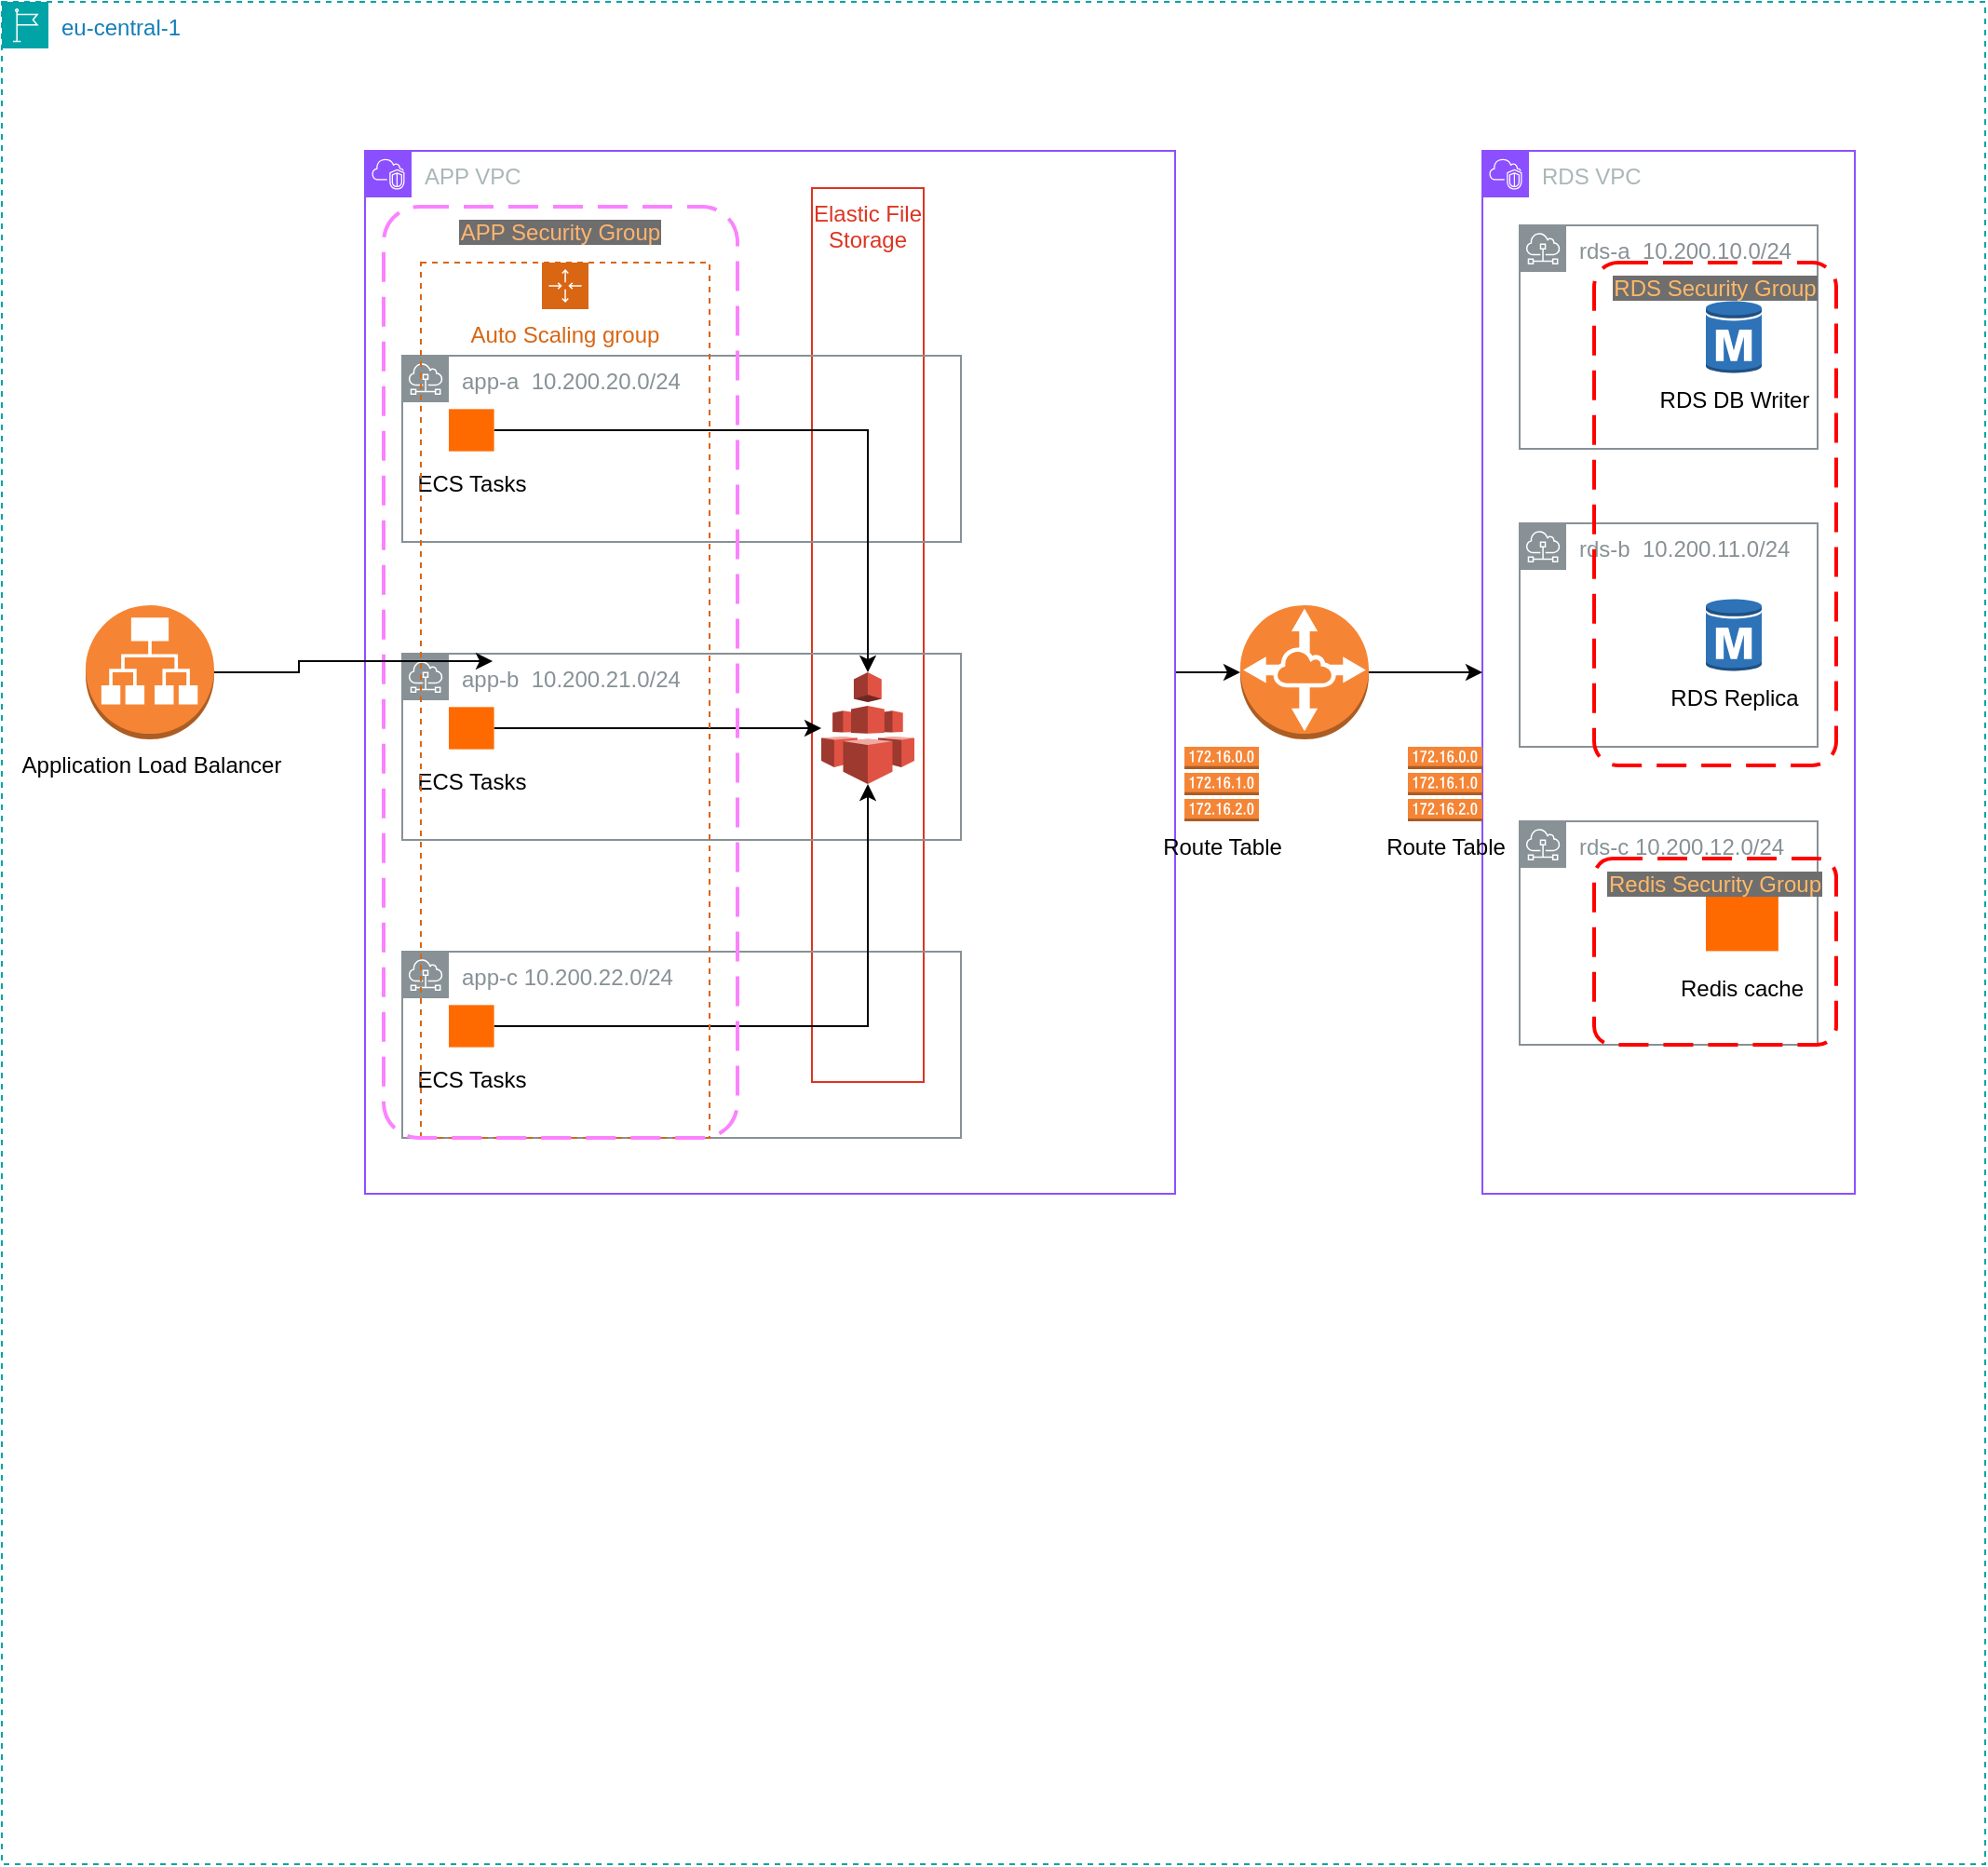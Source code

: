 <mxfile version="25.0.2">
  <diagram name="Page-1" id="fLFD-geei8xFGMf8-HyF">
    <mxGraphModel dx="2074" dy="1214" grid="1" gridSize="10" guides="1" tooltips="1" connect="1" arrows="1" fold="1" page="1" pageScale="1" pageWidth="850" pageHeight="1100" math="0" shadow="0">
      <root>
        <mxCell id="0" />
        <mxCell id="1" parent="0" />
        <mxCell id="4HJ_1CUAeN2-ULVP7Vei-1" value="eu-central-1" style="points=[[0,0],[0.25,0],[0.5,0],[0.75,0],[1,0],[1,0.25],[1,0.5],[1,0.75],[1,1],[0.75,1],[0.5,1],[0.25,1],[0,1],[0,0.75],[0,0.5],[0,0.25]];outlineConnect=0;gradientColor=none;html=1;whiteSpace=wrap;fontSize=12;fontStyle=0;container=1;pointerEvents=0;collapsible=0;recursiveResize=0;shape=mxgraph.aws4.group;grIcon=mxgraph.aws4.group_region;strokeColor=#00A4A6;fillColor=none;verticalAlign=top;align=left;spacingLeft=30;fontColor=#147EBA;dashed=1;" parent="1" vertex="1">
          <mxGeometry x="45" y="40" width="1065" height="1000" as="geometry" />
        </mxCell>
        <mxCell id="4HJ_1CUAeN2-ULVP7Vei-29" style="edgeStyle=orthogonalEdgeStyle;rounded=0;orthogonalLoop=1;jettySize=auto;html=1;" parent="4HJ_1CUAeN2-ULVP7Vei-1" source="4HJ_1CUAeN2-ULVP7Vei-2" target="4HJ_1CUAeN2-ULVP7Vei-28" edge="1">
          <mxGeometry relative="1" as="geometry" />
        </mxCell>
        <mxCell id="4HJ_1CUAeN2-ULVP7Vei-2" value="APP VPC" style="points=[[0,0],[0.25,0],[0.5,0],[0.75,0],[1,0],[1,0.25],[1,0.5],[1,0.75],[1,1],[0.75,1],[0.5,1],[0.25,1],[0,1],[0,0.75],[0,0.5],[0,0.25]];outlineConnect=0;gradientColor=none;html=1;whiteSpace=wrap;fontSize=12;fontStyle=0;container=1;pointerEvents=0;collapsible=0;recursiveResize=0;shape=mxgraph.aws4.group;grIcon=mxgraph.aws4.group_vpc2;strokeColor=#8C4FFF;fillColor=none;verticalAlign=top;align=left;spacingLeft=30;fontColor=#AAB7B8;dashed=0;" parent="4HJ_1CUAeN2-ULVP7Vei-1" vertex="1">
          <mxGeometry x="195" y="80" width="435" height="560" as="geometry" />
        </mxCell>
        <mxCell id="4HJ_1CUAeN2-ULVP7Vei-18" value="Elastic File Storage" style="fillColor=none;strokeColor=#DD3522;verticalAlign=top;fontStyle=0;fontColor=#DD3522;whiteSpace=wrap;html=1;" parent="4HJ_1CUAeN2-ULVP7Vei-2" vertex="1">
          <mxGeometry x="240" y="20" width="60" height="480" as="geometry" />
        </mxCell>
        <mxCell id="4HJ_1CUAeN2-ULVP7Vei-9" value="app-a&amp;nbsp;&amp;nbsp;10.200.20.0/24" style="sketch=0;outlineConnect=0;gradientColor=none;html=1;whiteSpace=wrap;fontSize=12;fontStyle=0;shape=mxgraph.aws4.group;grIcon=mxgraph.aws4.group_subnet;strokeColor=#879196;fillColor=none;verticalAlign=top;align=left;spacingLeft=30;fontColor=#879196;dashed=0;" parent="4HJ_1CUAeN2-ULVP7Vei-2" vertex="1">
          <mxGeometry x="20" y="110" width="300" height="100" as="geometry" />
        </mxCell>
        <mxCell id="4HJ_1CUAeN2-ULVP7Vei-8" value="app-b&amp;nbsp;&amp;nbsp;10.200.21.0/24" style="sketch=0;outlineConnect=0;gradientColor=none;html=1;whiteSpace=wrap;fontSize=12;fontStyle=0;shape=mxgraph.aws4.group;grIcon=mxgraph.aws4.group_subnet;strokeColor=#879196;fillColor=none;verticalAlign=top;align=left;spacingLeft=30;fontColor=#879196;dashed=0;" parent="4HJ_1CUAeN2-ULVP7Vei-2" vertex="1">
          <mxGeometry x="20" y="270" width="300" height="100" as="geometry" />
        </mxCell>
        <mxCell id="4HJ_1CUAeN2-ULVP7Vei-7" value="app-c&amp;nbsp;10.200.22.0/24" style="sketch=0;outlineConnect=0;gradientColor=none;html=1;whiteSpace=wrap;fontSize=12;fontStyle=0;shape=mxgraph.aws4.group;grIcon=mxgraph.aws4.group_subnet;strokeColor=#879196;fillColor=none;verticalAlign=top;align=left;spacingLeft=30;fontColor=#879196;dashed=0;" parent="4HJ_1CUAeN2-ULVP7Vei-2" vertex="1">
          <mxGeometry x="20" y="430" width="300" height="100" as="geometry" />
        </mxCell>
        <mxCell id="4HJ_1CUAeN2-ULVP7Vei-17" value="" style="outlineConnect=0;dashed=0;verticalLabelPosition=bottom;verticalAlign=top;align=center;html=1;shape=mxgraph.aws3.efs;fillColor=#E05243;gradientColor=none;" parent="4HJ_1CUAeN2-ULVP7Vei-2" vertex="1">
          <mxGeometry x="245" y="280" width="50" height="60" as="geometry" />
        </mxCell>
        <mxCell id="4HJ_1CUAeN2-ULVP7Vei-23" style="edgeStyle=orthogonalEdgeStyle;rounded=0;orthogonalLoop=1;jettySize=auto;html=1;" parent="4HJ_1CUAeN2-ULVP7Vei-2" source="4HJ_1CUAeN2-ULVP7Vei-19" target="4HJ_1CUAeN2-ULVP7Vei-17" edge="1">
          <mxGeometry relative="1" as="geometry" />
        </mxCell>
        <mxCell id="4HJ_1CUAeN2-ULVP7Vei-19" value="&lt;div&gt;&lt;br&gt;&lt;/div&gt;&lt;div&gt;&lt;br&gt;&lt;/div&gt;&lt;div&gt;&lt;br&gt;&lt;/div&gt;&lt;div&gt;&lt;br&gt;&lt;/div&gt;&lt;div&gt;ECS Tasks&lt;/div&gt;" style="points=[];aspect=fixed;html=1;align=center;shadow=0;dashed=0;fillColor=#FF6A00;strokeColor=none;shape=mxgraph.alibaba_cloud.ecs_elastic_compute_service;" parent="4HJ_1CUAeN2-ULVP7Vei-2" vertex="1">
          <mxGeometry x="45" y="138.67" width="24.3" height="22.65" as="geometry" />
        </mxCell>
        <mxCell id="4HJ_1CUAeN2-ULVP7Vei-22" style="edgeStyle=orthogonalEdgeStyle;rounded=0;orthogonalLoop=1;jettySize=auto;html=1;" parent="4HJ_1CUAeN2-ULVP7Vei-2" source="4HJ_1CUAeN2-ULVP7Vei-20" target="4HJ_1CUAeN2-ULVP7Vei-17" edge="1">
          <mxGeometry relative="1" as="geometry" />
        </mxCell>
        <mxCell id="4HJ_1CUAeN2-ULVP7Vei-20" value="&lt;div&gt;&lt;br&gt;&lt;/div&gt;&lt;div&gt;&lt;br&gt;&lt;/div&gt;&lt;div&gt;&lt;br&gt;&lt;/div&gt;&lt;div&gt;&lt;br&gt;&lt;/div&gt;&lt;div&gt;ECS Tasks&lt;/div&gt;" style="points=[];aspect=fixed;html=1;align=center;shadow=0;dashed=0;fillColor=#FF6A00;strokeColor=none;shape=mxgraph.alibaba_cloud.ecs_elastic_compute_service;" parent="4HJ_1CUAeN2-ULVP7Vei-2" vertex="1">
          <mxGeometry x="45" y="298.67" width="24.3" height="22.65" as="geometry" />
        </mxCell>
        <mxCell id="4HJ_1CUAeN2-ULVP7Vei-24" style="edgeStyle=orthogonalEdgeStyle;rounded=0;orthogonalLoop=1;jettySize=auto;html=1;" parent="4HJ_1CUAeN2-ULVP7Vei-2" source="4HJ_1CUAeN2-ULVP7Vei-21" target="4HJ_1CUAeN2-ULVP7Vei-17" edge="1">
          <mxGeometry relative="1" as="geometry" />
        </mxCell>
        <mxCell id="4HJ_1CUAeN2-ULVP7Vei-21" value="&lt;div&gt;&lt;br&gt;&lt;/div&gt;&lt;div&gt;&lt;br&gt;&lt;/div&gt;&lt;div&gt;&lt;br&gt;&lt;/div&gt;&lt;div&gt;&lt;br&gt;&lt;/div&gt;&lt;div&gt;ECS Tasks&lt;/div&gt;" style="points=[];aspect=fixed;html=1;align=center;shadow=0;dashed=0;fillColor=#FF6A00;strokeColor=none;shape=mxgraph.alibaba_cloud.ecs_elastic_compute_service;" parent="4HJ_1CUAeN2-ULVP7Vei-2" vertex="1">
          <mxGeometry x="45" y="458.67" width="24.3" height="22.65" as="geometry" />
        </mxCell>
        <mxCell id="4HJ_1CUAeN2-ULVP7Vei-36" value="Auto Scaling group" style="points=[[0,0],[0.25,0],[0.5,0],[0.75,0],[1,0],[1,0.25],[1,0.5],[1,0.75],[1,1],[0.75,1],[0.5,1],[0.25,1],[0,1],[0,0.75],[0,0.5],[0,0.25]];outlineConnect=0;gradientColor=none;html=1;whiteSpace=wrap;fontSize=12;fontStyle=0;container=1;pointerEvents=0;collapsible=0;recursiveResize=0;shape=mxgraph.aws4.groupCenter;grIcon=mxgraph.aws4.group_auto_scaling_group;grStroke=1;strokeColor=#D86613;fillColor=none;verticalAlign=top;align=center;fontColor=#D86613;dashed=1;spacingTop=25;" parent="4HJ_1CUAeN2-ULVP7Vei-2" vertex="1">
          <mxGeometry x="30" y="60" width="155" height="470" as="geometry" />
        </mxCell>
        <mxCell id="4HJ_1CUAeN2-ULVP7Vei-25" value="APP Security Group" style="rounded=1;arcSize=10;dashed=1;strokeColor=#FB82FF;fillColor=none;gradientColor=none;dashPattern=8 4;strokeWidth=2;verticalAlign=top;fontColor=#FFB570;labelBackgroundColor=#6E6E6E;" parent="4HJ_1CUAeN2-ULVP7Vei-2" vertex="1">
          <mxGeometry x="10" y="30" width="190" height="500" as="geometry" />
        </mxCell>
        <mxCell id="4HJ_1CUAeN2-ULVP7Vei-11" value="RDS VPC" style="points=[[0,0],[0.25,0],[0.5,0],[0.75,0],[1,0],[1,0.25],[1,0.5],[1,0.75],[1,1],[0.75,1],[0.5,1],[0.25,1],[0,1],[0,0.75],[0,0.5],[0,0.25]];outlineConnect=0;gradientColor=none;html=1;whiteSpace=wrap;fontSize=12;fontStyle=0;container=1;pointerEvents=0;collapsible=0;recursiveResize=0;shape=mxgraph.aws4.group;grIcon=mxgraph.aws4.group_vpc2;strokeColor=#8C4FFF;fillColor=none;verticalAlign=top;align=left;spacingLeft=30;fontColor=#AAB7B8;dashed=0;" parent="4HJ_1CUAeN2-ULVP7Vei-1" vertex="1">
          <mxGeometry x="795" y="80" width="200" height="560" as="geometry" />
        </mxCell>
        <mxCell id="4HJ_1CUAeN2-ULVP7Vei-12" value="rds-a&amp;nbsp;&amp;nbsp;10.200.10.0/24" style="sketch=0;outlineConnect=0;gradientColor=none;html=1;whiteSpace=wrap;fontSize=12;fontStyle=0;shape=mxgraph.aws4.group;grIcon=mxgraph.aws4.group_subnet;strokeColor=#879196;fillColor=none;verticalAlign=top;align=left;spacingLeft=30;fontColor=#879196;dashed=0;" parent="4HJ_1CUAeN2-ULVP7Vei-11" vertex="1">
          <mxGeometry x="20" y="40" width="160" height="120" as="geometry" />
        </mxCell>
        <mxCell id="4HJ_1CUAeN2-ULVP7Vei-13" value="rds-b&amp;nbsp;&amp;nbsp;10.200.11.0/24" style="sketch=0;outlineConnect=0;gradientColor=none;html=1;whiteSpace=wrap;fontSize=12;fontStyle=0;shape=mxgraph.aws4.group;grIcon=mxgraph.aws4.group_subnet;strokeColor=#879196;fillColor=none;verticalAlign=top;align=left;spacingLeft=30;fontColor=#879196;dashed=0;" parent="4HJ_1CUAeN2-ULVP7Vei-11" vertex="1">
          <mxGeometry x="20" y="200" width="160" height="120" as="geometry" />
        </mxCell>
        <mxCell id="4HJ_1CUAeN2-ULVP7Vei-14" value="rds-c&amp;nbsp;10.200.12.0/24" style="sketch=0;outlineConnect=0;gradientColor=none;html=1;whiteSpace=wrap;fontSize=12;fontStyle=0;shape=mxgraph.aws4.group;grIcon=mxgraph.aws4.group_subnet;strokeColor=#879196;fillColor=none;verticalAlign=top;align=left;spacingLeft=30;fontColor=#879196;dashed=0;" parent="4HJ_1CUAeN2-ULVP7Vei-11" vertex="1">
          <mxGeometry x="20" y="360" width="160" height="120" as="geometry" />
        </mxCell>
        <mxCell id="4HJ_1CUAeN2-ULVP7Vei-15" value="RDS DB Writer" style="outlineConnect=0;dashed=0;verticalLabelPosition=bottom;verticalAlign=top;align=center;html=1;shape=mxgraph.aws3.rds_db_instance;fillColor=#2E73B8;gradientColor=none;" parent="4HJ_1CUAeN2-ULVP7Vei-11" vertex="1">
          <mxGeometry x="120" y="80" width="30" height="40" as="geometry" />
        </mxCell>
        <mxCell id="4HJ_1CUAeN2-ULVP7Vei-16" value="RDS Replica" style="outlineConnect=0;dashed=0;verticalLabelPosition=bottom;verticalAlign=top;align=center;html=1;shape=mxgraph.aws3.rds_db_instance;fillColor=#2E73B8;gradientColor=none;" parent="4HJ_1CUAeN2-ULVP7Vei-11" vertex="1">
          <mxGeometry x="120" y="240" width="30" height="40" as="geometry" />
        </mxCell>
        <mxCell id="4HJ_1CUAeN2-ULVP7Vei-27" value="RDS Security Group" style="rounded=1;arcSize=10;dashed=1;strokeColor=#ff0000;fillColor=none;gradientColor=none;dashPattern=8 4;strokeWidth=2;verticalAlign=top;fontColor=#FFB969;labelBackgroundColor=#6E6E6E;" parent="4HJ_1CUAeN2-ULVP7Vei-11" vertex="1">
          <mxGeometry x="60" y="60" width="130" height="270" as="geometry" />
        </mxCell>
        <mxCell id="baAT_ktDrLNEHmpY2uOX-1" value="&lt;div&gt;&lt;br&gt;&lt;/div&gt;&lt;div&gt;&lt;br&gt;&lt;/div&gt;&lt;div&gt;&lt;br&gt;&lt;/div&gt;&lt;div&gt;&lt;br&gt;&lt;/div&gt;&lt;div&gt;&lt;br&gt;&lt;/div&gt;&lt;div&gt;Redis cache&lt;/div&gt;" style="points=[];aspect=fixed;html=1;align=center;shadow=0;dashed=0;fillColor=#FF6A00;strokeColor=none;shape=mxgraph.alibaba_cloud.redis_kvstore;" vertex="1" parent="4HJ_1CUAeN2-ULVP7Vei-11">
          <mxGeometry x="120" y="399" width="38.93" height="30.7" as="geometry" />
        </mxCell>
        <mxCell id="baAT_ktDrLNEHmpY2uOX-2" value="Redis Security Group" style="rounded=1;arcSize=10;dashed=1;strokeColor=#ff0000;fillColor=none;gradientColor=none;dashPattern=8 4;strokeWidth=2;verticalAlign=top;fontColor=#FFB969;labelBackgroundColor=#6E6E6E;" vertex="1" parent="4HJ_1CUAeN2-ULVP7Vei-11">
          <mxGeometry x="60" y="380" width="130" height="100" as="geometry" />
        </mxCell>
        <mxCell id="4HJ_1CUAeN2-ULVP7Vei-30" style="edgeStyle=orthogonalEdgeStyle;rounded=0;orthogonalLoop=1;jettySize=auto;html=1;entryX=0;entryY=0.5;entryDx=0;entryDy=0;" parent="4HJ_1CUAeN2-ULVP7Vei-1" source="4HJ_1CUAeN2-ULVP7Vei-28" target="4HJ_1CUAeN2-ULVP7Vei-11" edge="1">
          <mxGeometry relative="1" as="geometry" />
        </mxCell>
        <mxCell id="4HJ_1CUAeN2-ULVP7Vei-28" value="" style="outlineConnect=0;dashed=0;verticalLabelPosition=bottom;verticalAlign=top;align=center;html=1;shape=mxgraph.aws3.vpc_peering;fillColor=#F58534;gradientColor=none;" parent="4HJ_1CUAeN2-ULVP7Vei-1" vertex="1">
          <mxGeometry x="665" y="324" width="69" height="72" as="geometry" />
        </mxCell>
        <mxCell id="4HJ_1CUAeN2-ULVP7Vei-32" value="Route Table" style="outlineConnect=0;dashed=0;verticalLabelPosition=bottom;verticalAlign=top;align=center;html=1;shape=mxgraph.aws3.route_table;fillColor=#F58536;gradientColor=none;" parent="4HJ_1CUAeN2-ULVP7Vei-1" vertex="1">
          <mxGeometry x="755" y="400" width="40" height="40" as="geometry" />
        </mxCell>
        <mxCell id="4HJ_1CUAeN2-ULVP7Vei-31" value="Route Table" style="outlineConnect=0;dashed=0;verticalLabelPosition=bottom;verticalAlign=top;align=center;html=1;shape=mxgraph.aws3.route_table;fillColor=#F58536;gradientColor=none;" parent="4HJ_1CUAeN2-ULVP7Vei-1" vertex="1">
          <mxGeometry x="635" y="400" width="40" height="40" as="geometry" />
        </mxCell>
        <mxCell id="4HJ_1CUAeN2-ULVP7Vei-33" value="Application Load Balancer" style="outlineConnect=0;dashed=0;verticalLabelPosition=bottom;verticalAlign=top;align=center;html=1;shape=mxgraph.aws3.application_load_balancer;fillColor=#F58534;gradientColor=none;" parent="4HJ_1CUAeN2-ULVP7Vei-1" vertex="1">
          <mxGeometry x="45" y="324" width="69" height="72" as="geometry" />
        </mxCell>
        <mxCell id="4HJ_1CUAeN2-ULVP7Vei-35" style="edgeStyle=orthogonalEdgeStyle;rounded=0;orthogonalLoop=1;jettySize=auto;html=1;entryX=0.308;entryY=0.488;entryDx=0;entryDy=0;entryPerimeter=0;" parent="4HJ_1CUAeN2-ULVP7Vei-1" source="4HJ_1CUAeN2-ULVP7Vei-33" target="4HJ_1CUAeN2-ULVP7Vei-25" edge="1">
          <mxGeometry relative="1" as="geometry" />
        </mxCell>
      </root>
    </mxGraphModel>
  </diagram>
</mxfile>

